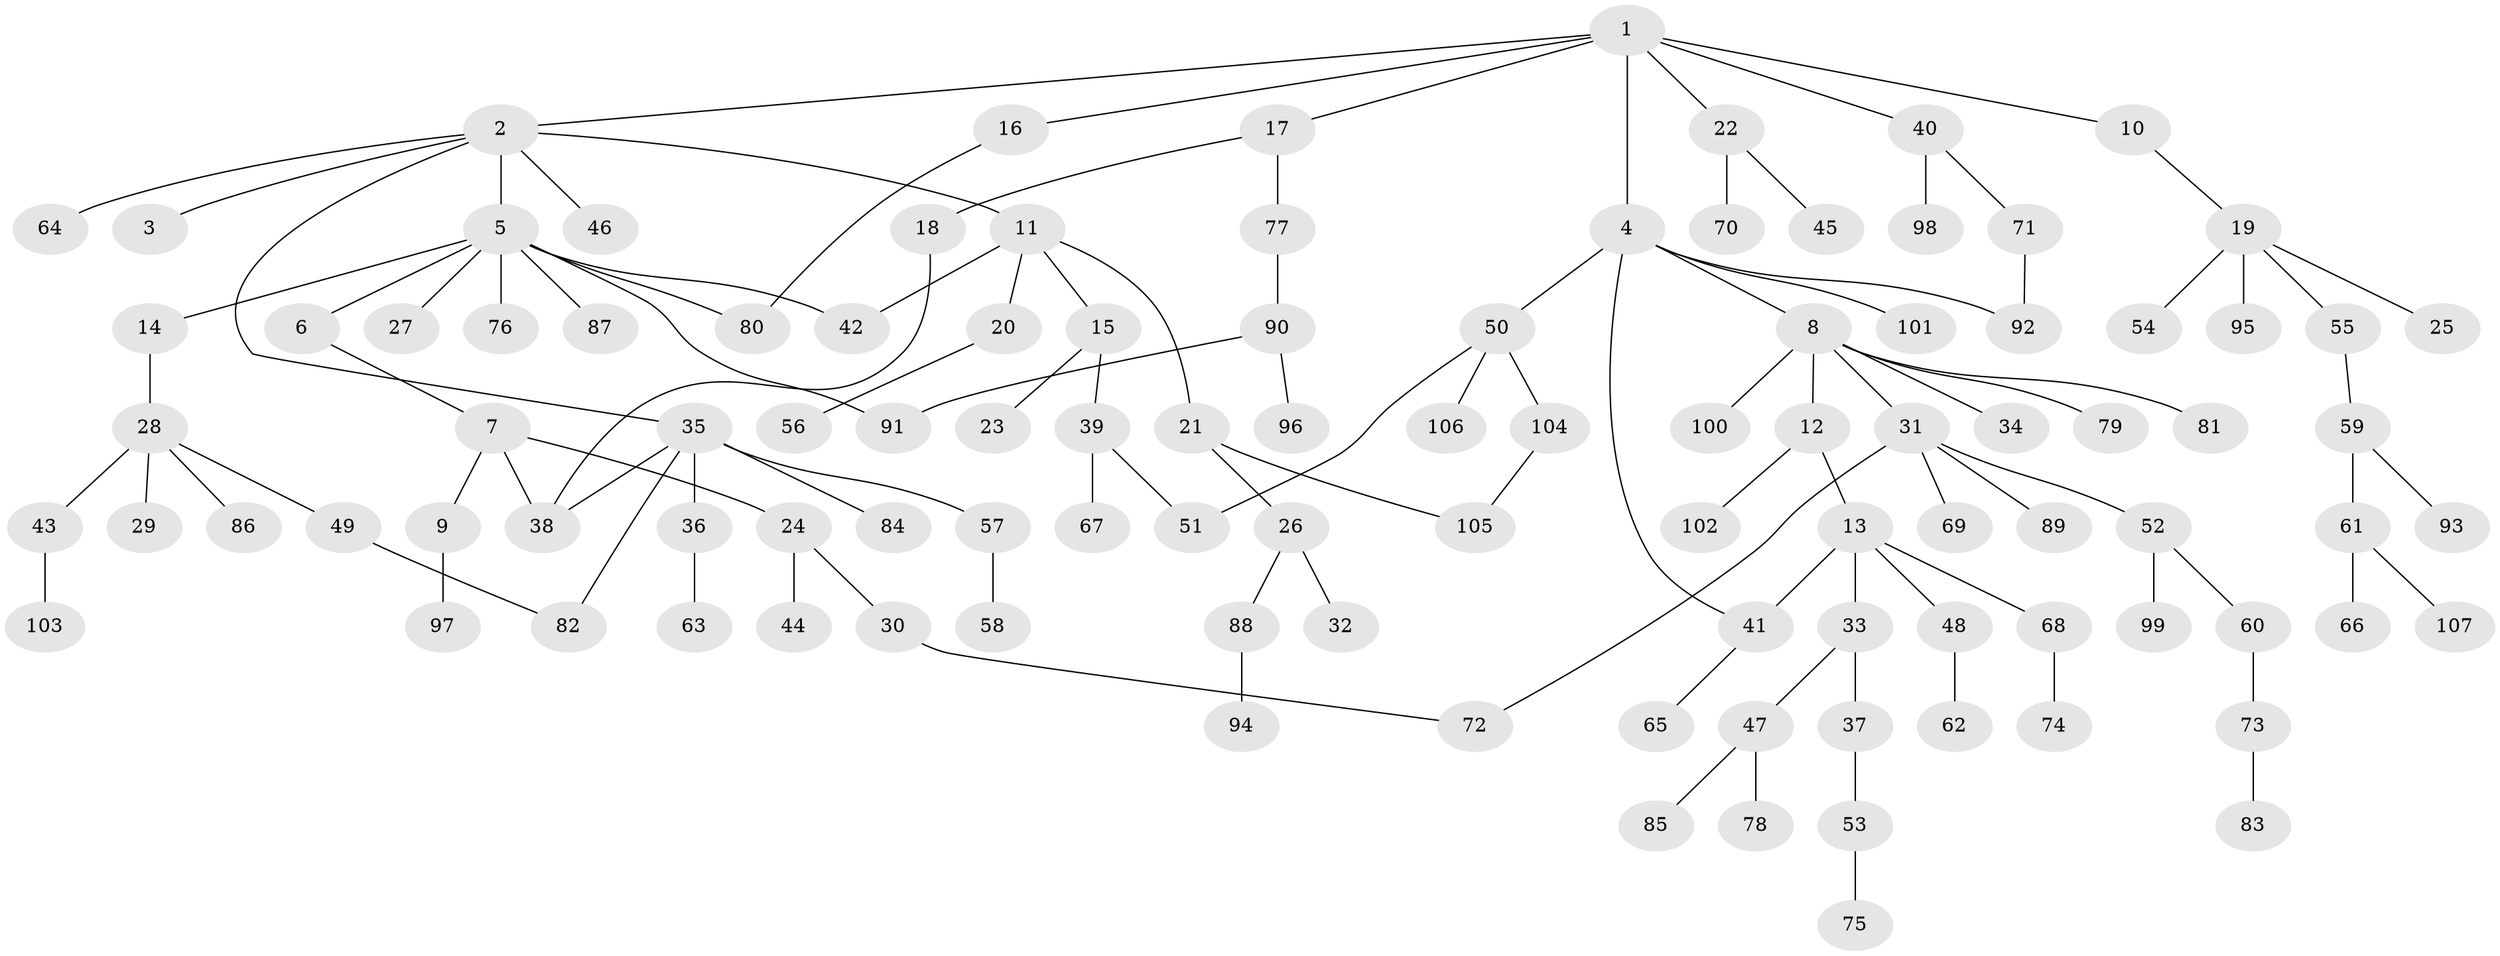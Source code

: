 // coarse degree distribution, {1: 0.6037735849056604, 5: 0.03773584905660377, 2: 0.2830188679245283, 4: 0.018867924528301886, 15: 0.018867924528301886, 13: 0.018867924528301886, 6: 0.018867924528301886}
// Generated by graph-tools (version 1.1) at 2025/45/03/04/25 21:45:18]
// undirected, 107 vertices, 117 edges
graph export_dot {
graph [start="1"]
  node [color=gray90,style=filled];
  1;
  2;
  3;
  4;
  5;
  6;
  7;
  8;
  9;
  10;
  11;
  12;
  13;
  14;
  15;
  16;
  17;
  18;
  19;
  20;
  21;
  22;
  23;
  24;
  25;
  26;
  27;
  28;
  29;
  30;
  31;
  32;
  33;
  34;
  35;
  36;
  37;
  38;
  39;
  40;
  41;
  42;
  43;
  44;
  45;
  46;
  47;
  48;
  49;
  50;
  51;
  52;
  53;
  54;
  55;
  56;
  57;
  58;
  59;
  60;
  61;
  62;
  63;
  64;
  65;
  66;
  67;
  68;
  69;
  70;
  71;
  72;
  73;
  74;
  75;
  76;
  77;
  78;
  79;
  80;
  81;
  82;
  83;
  84;
  85;
  86;
  87;
  88;
  89;
  90;
  91;
  92;
  93;
  94;
  95;
  96;
  97;
  98;
  99;
  100;
  101;
  102;
  103;
  104;
  105;
  106;
  107;
  1 -- 2;
  1 -- 4;
  1 -- 10;
  1 -- 16;
  1 -- 17;
  1 -- 22;
  1 -- 40;
  2 -- 3;
  2 -- 5;
  2 -- 11;
  2 -- 35;
  2 -- 46;
  2 -- 64;
  4 -- 8;
  4 -- 50;
  4 -- 92;
  4 -- 101;
  4 -- 41;
  5 -- 6;
  5 -- 14;
  5 -- 27;
  5 -- 76;
  5 -- 87;
  5 -- 91;
  5 -- 42;
  5 -- 80;
  6 -- 7;
  7 -- 9;
  7 -- 24;
  7 -- 38;
  8 -- 12;
  8 -- 31;
  8 -- 34;
  8 -- 79;
  8 -- 81;
  8 -- 100;
  9 -- 97;
  10 -- 19;
  11 -- 15;
  11 -- 20;
  11 -- 21;
  11 -- 42;
  12 -- 13;
  12 -- 102;
  13 -- 33;
  13 -- 41;
  13 -- 48;
  13 -- 68;
  14 -- 28;
  15 -- 23;
  15 -- 39;
  16 -- 80;
  17 -- 18;
  17 -- 77;
  18 -- 38;
  19 -- 25;
  19 -- 54;
  19 -- 55;
  19 -- 95;
  20 -- 56;
  21 -- 26;
  21 -- 105;
  22 -- 45;
  22 -- 70;
  24 -- 30;
  24 -- 44;
  26 -- 32;
  26 -- 88;
  28 -- 29;
  28 -- 43;
  28 -- 49;
  28 -- 86;
  30 -- 72;
  31 -- 52;
  31 -- 69;
  31 -- 89;
  31 -- 72;
  33 -- 37;
  33 -- 47;
  35 -- 36;
  35 -- 38;
  35 -- 57;
  35 -- 82;
  35 -- 84;
  36 -- 63;
  37 -- 53;
  39 -- 51;
  39 -- 67;
  40 -- 71;
  40 -- 98;
  41 -- 65;
  43 -- 103;
  47 -- 78;
  47 -- 85;
  48 -- 62;
  49 -- 82;
  50 -- 104;
  50 -- 106;
  50 -- 51;
  52 -- 60;
  52 -- 99;
  53 -- 75;
  55 -- 59;
  57 -- 58;
  59 -- 61;
  59 -- 93;
  60 -- 73;
  61 -- 66;
  61 -- 107;
  68 -- 74;
  71 -- 92;
  73 -- 83;
  77 -- 90;
  88 -- 94;
  90 -- 96;
  90 -- 91;
  104 -- 105;
}
